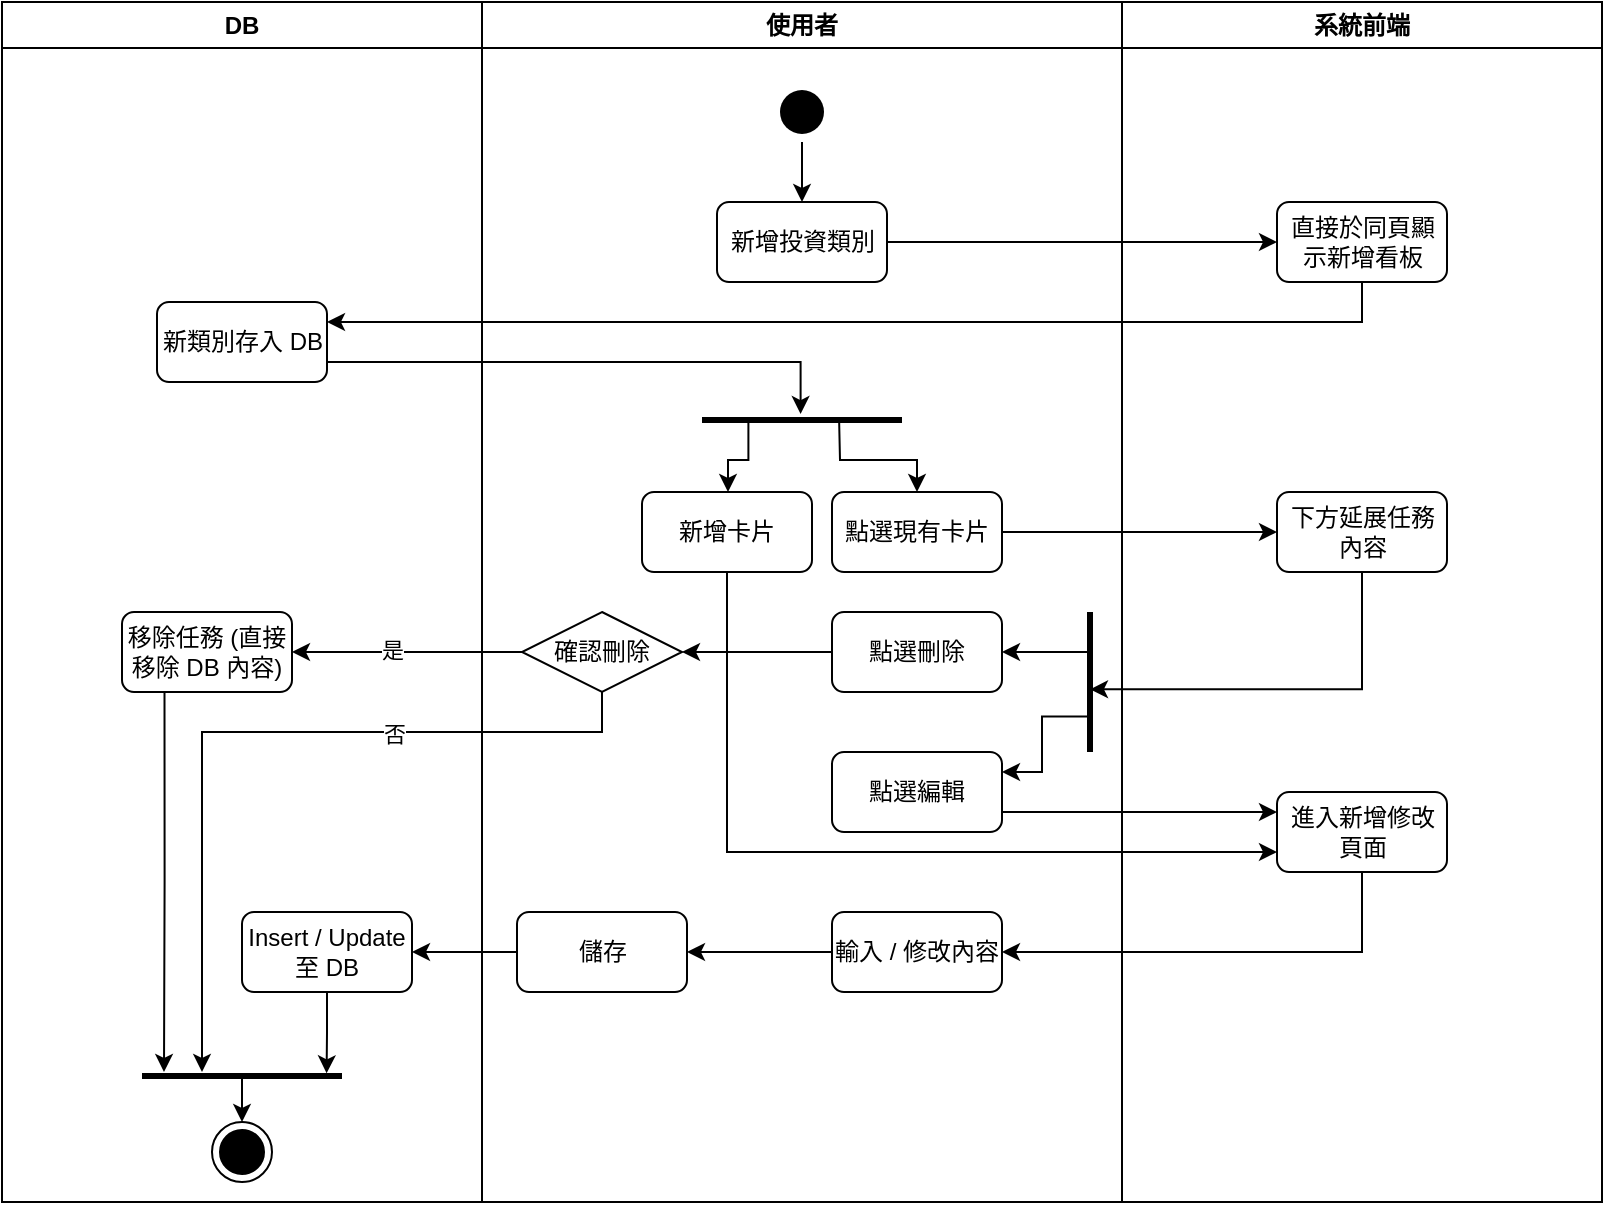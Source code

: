 <mxfile version="22.1.4" type="github" pages="2">
  <diagram id="DUezUCCm2aDMoua7zaY2" name="Activity">
    <mxGraphModel dx="2049" dy="665" grid="1" gridSize="10" guides="1" tooltips="1" connect="1" arrows="1" fold="1" page="1" pageScale="1" pageWidth="827" pageHeight="1169" math="0" shadow="0">
      <root>
        <mxCell id="0" />
        <mxCell id="1" parent="0" />
        <mxCell id="DENqST0IEYAQ-CnVWoGi-1" value="使用者" style="swimlane;whiteSpace=wrap;html=1;startSize=23;" vertex="1" parent="1">
          <mxGeometry x="80" y="440" width="320" height="600" as="geometry">
            <mxRectangle x="160" y="440" width="80" height="30" as="alternateBounds" />
          </mxGeometry>
        </mxCell>
        <mxCell id="DENqST0IEYAQ-CnVWoGi-2" style="edgeStyle=orthogonalEdgeStyle;rounded=0;orthogonalLoop=1;jettySize=auto;html=1;exitX=0.5;exitY=1;exitDx=0;exitDy=0;entryX=0.5;entryY=0;entryDx=0;entryDy=0;" edge="1" parent="DENqST0IEYAQ-CnVWoGi-1" source="DENqST0IEYAQ-CnVWoGi-3" target="DENqST0IEYAQ-CnVWoGi-19">
          <mxGeometry relative="1" as="geometry" />
        </mxCell>
        <mxCell id="DENqST0IEYAQ-CnVWoGi-3" value="" style="ellipse;html=1;shape=startState;fillColor=#000000;strokeColor=none;" vertex="1" parent="DENqST0IEYAQ-CnVWoGi-1">
          <mxGeometry x="145" y="40" width="30" height="30" as="geometry" />
        </mxCell>
        <mxCell id="DENqST0IEYAQ-CnVWoGi-4" value="新增卡片" style="rounded=1;whiteSpace=wrap;html=1;" vertex="1" parent="DENqST0IEYAQ-CnVWoGi-1">
          <mxGeometry x="80" y="245" width="85" height="40" as="geometry" />
        </mxCell>
        <mxCell id="DENqST0IEYAQ-CnVWoGi-5" value="點選現有卡片" style="rounded=1;whiteSpace=wrap;html=1;" vertex="1" parent="DENqST0IEYAQ-CnVWoGi-1">
          <mxGeometry x="175" y="245" width="85" height="40" as="geometry" />
        </mxCell>
        <mxCell id="DENqST0IEYAQ-CnVWoGi-6" value="" style="line;strokeWidth=3;fillColor=none;align=left;verticalAlign=middle;spacingTop=-1;spacingLeft=3;spacingRight=3;rotatable=0;labelPosition=right;points=[];portConstraint=eastwest;strokeColor=inherit;" vertex="1" parent="DENqST0IEYAQ-CnVWoGi-1">
          <mxGeometry x="110" y="205" width="100" height="8" as="geometry" />
        </mxCell>
        <mxCell id="DENqST0IEYAQ-CnVWoGi-7" value="點選編輯" style="rounded=1;whiteSpace=wrap;html=1;" vertex="1" parent="DENqST0IEYAQ-CnVWoGi-1">
          <mxGeometry x="175" y="375" width="85" height="40" as="geometry" />
        </mxCell>
        <mxCell id="DENqST0IEYAQ-CnVWoGi-8" value="" style="line;strokeWidth=3;fillColor=none;align=left;verticalAlign=middle;spacingTop=-1;spacingLeft=3;spacingRight=3;rotatable=0;labelPosition=right;points=[];portConstraint=eastwest;strokeColor=inherit;direction=south;" vertex="1" parent="DENqST0IEYAQ-CnVWoGi-1">
          <mxGeometry x="300" y="305" width="8" height="70" as="geometry" />
        </mxCell>
        <mxCell id="DENqST0IEYAQ-CnVWoGi-9" style="edgeStyle=orthogonalEdgeStyle;rounded=0;orthogonalLoop=1;jettySize=auto;html=1;exitX=0;exitY=0.5;exitDx=0;exitDy=0;entryX=1;entryY=0.5;entryDx=0;entryDy=0;" edge="1" parent="DENqST0IEYAQ-CnVWoGi-1" source="DENqST0IEYAQ-CnVWoGi-10" target="DENqST0IEYAQ-CnVWoGi-18">
          <mxGeometry relative="1" as="geometry" />
        </mxCell>
        <mxCell id="DENqST0IEYAQ-CnVWoGi-10" value="點選刪除" style="rounded=1;whiteSpace=wrap;html=1;" vertex="1" parent="DENqST0IEYAQ-CnVWoGi-1">
          <mxGeometry x="175" y="305" width="85" height="40" as="geometry" />
        </mxCell>
        <mxCell id="DENqST0IEYAQ-CnVWoGi-11" style="edgeStyle=orthogonalEdgeStyle;rounded=0;orthogonalLoop=1;jettySize=auto;html=1;exitX=0;exitY=0.5;exitDx=0;exitDy=0;entryX=1;entryY=0.5;entryDx=0;entryDy=0;" edge="1" parent="DENqST0IEYAQ-CnVWoGi-1" source="DENqST0IEYAQ-CnVWoGi-12" target="DENqST0IEYAQ-CnVWoGi-13">
          <mxGeometry relative="1" as="geometry" />
        </mxCell>
        <mxCell id="DENqST0IEYAQ-CnVWoGi-12" value="輸入 / 修改內容" style="rounded=1;whiteSpace=wrap;html=1;" vertex="1" parent="DENqST0IEYAQ-CnVWoGi-1">
          <mxGeometry x="175" y="455" width="85" height="40" as="geometry" />
        </mxCell>
        <mxCell id="DENqST0IEYAQ-CnVWoGi-13" value="儲存" style="rounded=1;whiteSpace=wrap;html=1;" vertex="1" parent="DENqST0IEYAQ-CnVWoGi-1">
          <mxGeometry x="17.5" y="455" width="85" height="40" as="geometry" />
        </mxCell>
        <mxCell id="DENqST0IEYAQ-CnVWoGi-14" value="" style="endArrow=classic;html=1;rounded=0;exitX=0.232;exitY=0.637;exitDx=0;exitDy=0;exitPerimeter=0;entryX=0.5;entryY=0;entryDx=0;entryDy=0;edgeStyle=orthogonalEdgeStyle;" edge="1" parent="DENqST0IEYAQ-CnVWoGi-1" source="DENqST0IEYAQ-CnVWoGi-6" target="DENqST0IEYAQ-CnVWoGi-4">
          <mxGeometry width="50" height="50" relative="1" as="geometry">
            <mxPoint x="210" y="275" as="sourcePoint" />
            <mxPoint x="260" y="225" as="targetPoint" />
            <Array as="points">
              <mxPoint x="133" y="229" />
              <mxPoint x="123" y="229" />
              <mxPoint x="123" y="245" />
            </Array>
          </mxGeometry>
        </mxCell>
        <mxCell id="DENqST0IEYAQ-CnVWoGi-15" value="" style="endArrow=classic;html=1;rounded=0;exitX=0.686;exitY=0.367;exitDx=0;exitDy=0;exitPerimeter=0;entryX=0.5;entryY=0;entryDx=0;entryDy=0;edgeStyle=orthogonalEdgeStyle;" edge="1" parent="DENqST0IEYAQ-CnVWoGi-1" source="DENqST0IEYAQ-CnVWoGi-6" target="DENqST0IEYAQ-CnVWoGi-5">
          <mxGeometry width="50" height="50" relative="1" as="geometry">
            <mxPoint x="210" y="245" as="sourcePoint" />
            <mxPoint x="260" y="195" as="targetPoint" />
            <Array as="points">
              <mxPoint x="179" y="211" />
              <mxPoint x="179" y="229" />
              <mxPoint x="217" y="229" />
            </Array>
          </mxGeometry>
        </mxCell>
        <mxCell id="DENqST0IEYAQ-CnVWoGi-16" value="" style="endArrow=classic;html=1;rounded=0;entryX=1;entryY=0.5;entryDx=0;entryDy=0;" edge="1" parent="DENqST0IEYAQ-CnVWoGi-1" target="DENqST0IEYAQ-CnVWoGi-10">
          <mxGeometry width="50" height="50" relative="1" as="geometry">
            <mxPoint x="304" y="325" as="sourcePoint" />
            <mxPoint x="254" y="325" as="targetPoint" />
          </mxGeometry>
        </mxCell>
        <mxCell id="DENqST0IEYAQ-CnVWoGi-17" value="" style="endArrow=classic;html=1;rounded=0;entryX=1;entryY=0.25;entryDx=0;entryDy=0;exitX=0.746;exitY=0.507;exitDx=0;exitDy=0;exitPerimeter=0;edgeStyle=orthogonalEdgeStyle;" edge="1" parent="DENqST0IEYAQ-CnVWoGi-1" source="DENqST0IEYAQ-CnVWoGi-8" target="DENqST0IEYAQ-CnVWoGi-7">
          <mxGeometry width="50" height="50" relative="1" as="geometry">
            <mxPoint x="190" y="395" as="sourcePoint" />
            <mxPoint x="240" y="345" as="targetPoint" />
          </mxGeometry>
        </mxCell>
        <mxCell id="DENqST0IEYAQ-CnVWoGi-18" value="確認刪除" style="rhombus;whiteSpace=wrap;html=1;" vertex="1" parent="DENqST0IEYAQ-CnVWoGi-1">
          <mxGeometry x="20" y="305" width="80" height="40" as="geometry" />
        </mxCell>
        <mxCell id="DENqST0IEYAQ-CnVWoGi-19" value="新增投資類別" style="rounded=1;whiteSpace=wrap;html=1;" vertex="1" parent="DENqST0IEYAQ-CnVWoGi-1">
          <mxGeometry x="117.5" y="100" width="85" height="40" as="geometry" />
        </mxCell>
        <mxCell id="DENqST0IEYAQ-CnVWoGi-20" value="系統前端" style="swimlane;whiteSpace=wrap;html=1;" vertex="1" parent="1">
          <mxGeometry x="400" y="440" width="240" height="600" as="geometry" />
        </mxCell>
        <mxCell id="DENqST0IEYAQ-CnVWoGi-21" value="下方延展任務內容" style="rounded=1;whiteSpace=wrap;html=1;" vertex="1" parent="DENqST0IEYAQ-CnVWoGi-20">
          <mxGeometry x="77.5" y="245" width="85" height="40" as="geometry" />
        </mxCell>
        <mxCell id="DENqST0IEYAQ-CnVWoGi-22" value="進入新增修改頁面" style="rounded=1;whiteSpace=wrap;html=1;" vertex="1" parent="DENqST0IEYAQ-CnVWoGi-20">
          <mxGeometry x="77.5" y="395" width="85" height="40" as="geometry" />
        </mxCell>
        <mxCell id="DENqST0IEYAQ-CnVWoGi-23" value="直接於同頁顯示新增看板" style="rounded=1;whiteSpace=wrap;html=1;" vertex="1" parent="DENqST0IEYAQ-CnVWoGi-20">
          <mxGeometry x="77.5" y="100" width="85" height="40" as="geometry" />
        </mxCell>
        <mxCell id="DENqST0IEYAQ-CnVWoGi-24" value="DB" style="swimlane;whiteSpace=wrap;html=1;" vertex="1" parent="1">
          <mxGeometry x="-160" y="440" width="240" height="600" as="geometry" />
        </mxCell>
        <mxCell id="DENqST0IEYAQ-CnVWoGi-25" value="移除任務 (直接移除 DB 內容)" style="rounded=1;whiteSpace=wrap;html=1;" vertex="1" parent="DENqST0IEYAQ-CnVWoGi-24">
          <mxGeometry x="60" y="305" width="85" height="40" as="geometry" />
        </mxCell>
        <mxCell id="DENqST0IEYAQ-CnVWoGi-26" value="Insert / Update至 DB" style="rounded=1;whiteSpace=wrap;html=1;" vertex="1" parent="DENqST0IEYAQ-CnVWoGi-24">
          <mxGeometry x="120" y="455" width="85" height="40" as="geometry" />
        </mxCell>
        <mxCell id="DENqST0IEYAQ-CnVWoGi-27" value="" style="line;strokeWidth=3;fillColor=none;align=left;verticalAlign=middle;spacingTop=-1;spacingLeft=3;spacingRight=3;rotatable=0;labelPosition=right;points=[];portConstraint=eastwest;strokeColor=inherit;" vertex="1" parent="DENqST0IEYAQ-CnVWoGi-24">
          <mxGeometry x="70" y="533" width="100" height="8" as="geometry" />
        </mxCell>
        <mxCell id="DENqST0IEYAQ-CnVWoGi-28" style="edgeStyle=orthogonalEdgeStyle;rounded=0;orthogonalLoop=1;jettySize=auto;html=1;exitX=0.25;exitY=1;exitDx=0;exitDy=0;entryX=0.11;entryY=0;entryDx=0;entryDy=0;entryPerimeter=0;" edge="1" parent="DENqST0IEYAQ-CnVWoGi-24" source="DENqST0IEYAQ-CnVWoGi-25">
          <mxGeometry relative="1" as="geometry">
            <mxPoint x="81" y="535" as="targetPoint" />
          </mxGeometry>
        </mxCell>
        <mxCell id="DENqST0IEYAQ-CnVWoGi-29" style="edgeStyle=orthogonalEdgeStyle;rounded=0;orthogonalLoop=1;jettySize=auto;html=1;exitX=0.5;exitY=1;exitDx=0;exitDy=0;entryX=0.923;entryY=0.083;entryDx=0;entryDy=0;entryPerimeter=0;" edge="1" parent="DENqST0IEYAQ-CnVWoGi-24" source="DENqST0IEYAQ-CnVWoGi-26">
          <mxGeometry relative="1" as="geometry">
            <mxPoint x="162.3" y="535.664" as="targetPoint" />
          </mxGeometry>
        </mxCell>
        <mxCell id="DENqST0IEYAQ-CnVWoGi-30" value="" style="endArrow=classic;html=1;rounded=0;entryX=0.5;entryY=0;entryDx=0;entryDy=0;" edge="1" parent="DENqST0IEYAQ-CnVWoGi-24" source="DENqST0IEYAQ-CnVWoGi-32">
          <mxGeometry width="50" height="50" relative="1" as="geometry">
            <mxPoint x="120" y="540" as="sourcePoint" />
            <mxPoint x="120" y="575" as="targetPoint" />
          </mxGeometry>
        </mxCell>
        <mxCell id="DENqST0IEYAQ-CnVWoGi-31" value="新類別存入 DB" style="rounded=1;whiteSpace=wrap;html=1;" vertex="1" parent="DENqST0IEYAQ-CnVWoGi-24">
          <mxGeometry x="77.5" y="150" width="85" height="40" as="geometry" />
        </mxCell>
        <mxCell id="DENqST0IEYAQ-CnVWoGi-32" value="" style="ellipse;html=1;shape=endState;fillColor=#000000;strokeColor=default;" vertex="1" parent="DENqST0IEYAQ-CnVWoGi-24">
          <mxGeometry x="105" y="560" width="30" height="30" as="geometry" />
        </mxCell>
        <mxCell id="DENqST0IEYAQ-CnVWoGi-33" value="" style="endArrow=classic;html=1;rounded=0;entryX=0.5;entryY=0;entryDx=0;entryDy=0;" edge="1" parent="DENqST0IEYAQ-CnVWoGi-24" target="DENqST0IEYAQ-CnVWoGi-32">
          <mxGeometry width="50" height="50" relative="1" as="geometry">
            <mxPoint x="120" y="536" as="sourcePoint" />
            <mxPoint x="120" y="566" as="targetPoint" />
          </mxGeometry>
        </mxCell>
        <mxCell id="DENqST0IEYAQ-CnVWoGi-34" style="edgeStyle=orthogonalEdgeStyle;rounded=0;orthogonalLoop=1;jettySize=auto;html=1;exitX=1;exitY=0.5;exitDx=0;exitDy=0;entryX=0;entryY=0.5;entryDx=0;entryDy=0;" edge="1" parent="1" source="DENqST0IEYAQ-CnVWoGi-5" target="DENqST0IEYAQ-CnVWoGi-21">
          <mxGeometry relative="1" as="geometry" />
        </mxCell>
        <mxCell id="DENqST0IEYAQ-CnVWoGi-35" style="edgeStyle=orthogonalEdgeStyle;rounded=0;orthogonalLoop=1;jettySize=auto;html=1;exitX=0.5;exitY=1;exitDx=0;exitDy=0;entryX=0.552;entryY=0.5;entryDx=0;entryDy=0;entryPerimeter=0;" edge="1" parent="1" source="DENqST0IEYAQ-CnVWoGi-21" target="DENqST0IEYAQ-CnVWoGi-8">
          <mxGeometry relative="1" as="geometry" />
        </mxCell>
        <mxCell id="DENqST0IEYAQ-CnVWoGi-36" style="edgeStyle=orthogonalEdgeStyle;rounded=0;orthogonalLoop=1;jettySize=auto;html=1;exitX=1;exitY=0.75;exitDx=0;exitDy=0;entryX=0;entryY=0.25;entryDx=0;entryDy=0;" edge="1" parent="1" source="DENqST0IEYAQ-CnVWoGi-7" target="DENqST0IEYAQ-CnVWoGi-22">
          <mxGeometry relative="1" as="geometry" />
        </mxCell>
        <mxCell id="DENqST0IEYAQ-CnVWoGi-37" style="edgeStyle=orthogonalEdgeStyle;rounded=0;orthogonalLoop=1;jettySize=auto;html=1;exitX=0.5;exitY=1;exitDx=0;exitDy=0;entryX=0;entryY=0.75;entryDx=0;entryDy=0;" edge="1" parent="1" source="DENqST0IEYAQ-CnVWoGi-4" target="DENqST0IEYAQ-CnVWoGi-22">
          <mxGeometry relative="1" as="geometry" />
        </mxCell>
        <mxCell id="DENqST0IEYAQ-CnVWoGi-38" style="edgeStyle=orthogonalEdgeStyle;rounded=0;orthogonalLoop=1;jettySize=auto;html=1;exitX=0;exitY=0.5;exitDx=0;exitDy=0;entryX=1;entryY=0.5;entryDx=0;entryDy=0;" edge="1" parent="1" source="DENqST0IEYAQ-CnVWoGi-18" target="DENqST0IEYAQ-CnVWoGi-25">
          <mxGeometry relative="1" as="geometry" />
        </mxCell>
        <mxCell id="DENqST0IEYAQ-CnVWoGi-39" value="是" style="edgeLabel;html=1;align=center;verticalAlign=middle;resizable=0;points=[];" vertex="1" connectable="0" parent="DENqST0IEYAQ-CnVWoGi-38">
          <mxGeometry x="0.132" y="-1" relative="1" as="geometry">
            <mxPoint as="offset" />
          </mxGeometry>
        </mxCell>
        <mxCell id="DENqST0IEYAQ-CnVWoGi-40" style="edgeStyle=orthogonalEdgeStyle;rounded=0;orthogonalLoop=1;jettySize=auto;html=1;exitX=0.5;exitY=1;exitDx=0;exitDy=0;entryX=1;entryY=0.5;entryDx=0;entryDy=0;" edge="1" parent="1" source="DENqST0IEYAQ-CnVWoGi-22" target="DENqST0IEYAQ-CnVWoGi-12">
          <mxGeometry relative="1" as="geometry" />
        </mxCell>
        <mxCell id="DENqST0IEYAQ-CnVWoGi-41" style="edgeStyle=orthogonalEdgeStyle;rounded=0;orthogonalLoop=1;jettySize=auto;html=1;exitX=0;exitY=0.5;exitDx=0;exitDy=0;entryX=1;entryY=0.5;entryDx=0;entryDy=0;" edge="1" parent="1" source="DENqST0IEYAQ-CnVWoGi-13" target="DENqST0IEYAQ-CnVWoGi-26">
          <mxGeometry relative="1" as="geometry" />
        </mxCell>
        <mxCell id="DENqST0IEYAQ-CnVWoGi-42" style="edgeStyle=orthogonalEdgeStyle;rounded=0;orthogonalLoop=1;jettySize=auto;html=1;exitX=0.5;exitY=1;exitDx=0;exitDy=0;entryX=0.3;entryY=0;entryDx=0;entryDy=0;entryPerimeter=0;" edge="1" parent="1" source="DENqST0IEYAQ-CnVWoGi-18">
          <mxGeometry relative="1" as="geometry">
            <mxPoint x="-60" y="975" as="targetPoint" />
            <Array as="points">
              <mxPoint x="140" y="805" />
              <mxPoint x="-60" y="805" />
            </Array>
          </mxGeometry>
        </mxCell>
        <mxCell id="DENqST0IEYAQ-CnVWoGi-43" value="否" style="edgeLabel;html=1;align=center;verticalAlign=middle;resizable=0;points=[];" vertex="1" connectable="0" parent="DENqST0IEYAQ-CnVWoGi-42">
          <mxGeometry x="-0.365" y="1" relative="1" as="geometry">
            <mxPoint as="offset" />
          </mxGeometry>
        </mxCell>
        <mxCell id="DENqST0IEYAQ-CnVWoGi-44" style="edgeStyle=orthogonalEdgeStyle;rounded=0;orthogonalLoop=1;jettySize=auto;html=1;exitX=1;exitY=0.5;exitDx=0;exitDy=0;entryX=0;entryY=0.5;entryDx=0;entryDy=0;" edge="1" parent="1" source="DENqST0IEYAQ-CnVWoGi-19" target="DENqST0IEYAQ-CnVWoGi-23">
          <mxGeometry relative="1" as="geometry" />
        </mxCell>
        <mxCell id="DENqST0IEYAQ-CnVWoGi-45" style="edgeStyle=orthogonalEdgeStyle;rounded=0;orthogonalLoop=1;jettySize=auto;html=1;exitX=0.5;exitY=1;exitDx=0;exitDy=0;entryX=1;entryY=0.25;entryDx=0;entryDy=0;" edge="1" parent="1" source="DENqST0IEYAQ-CnVWoGi-23" target="DENqST0IEYAQ-CnVWoGi-31">
          <mxGeometry relative="1" as="geometry" />
        </mxCell>
        <mxCell id="DENqST0IEYAQ-CnVWoGi-46" style="edgeStyle=orthogonalEdgeStyle;rounded=0;orthogonalLoop=1;jettySize=auto;html=1;exitX=1;exitY=0.75;exitDx=0;exitDy=0;entryX=0.493;entryY=0.131;entryDx=0;entryDy=0;entryPerimeter=0;" edge="1" parent="1" source="DENqST0IEYAQ-CnVWoGi-31" target="DENqST0IEYAQ-CnVWoGi-6">
          <mxGeometry relative="1" as="geometry" />
        </mxCell>
      </root>
    </mxGraphModel>
  </diagram>
  <diagram id="czlfR5U1URZxxf7maoAB" name="Sequence">
    <mxGraphModel dx="794" dy="432" grid="1" gridSize="10" guides="1" tooltips="1" connect="1" arrows="1" fold="1" page="1" pageScale="1" pageWidth="827" pageHeight="1169" math="0" shadow="0">
      <root>
        <mxCell id="0" />
        <mxCell id="1" parent="0" />
      </root>
    </mxGraphModel>
  </diagram>
</mxfile>
